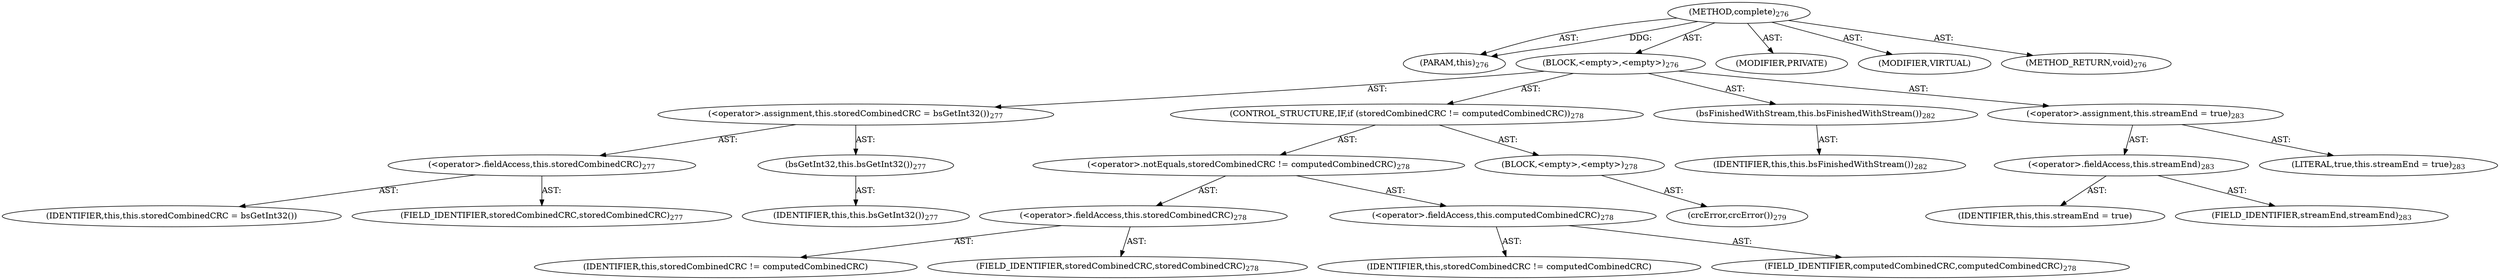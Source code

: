 digraph "complete" {  
"111669149706" [label = <(METHOD,complete)<SUB>276</SUB>> ]
"115964116995" [label = <(PARAM,this)<SUB>276</SUB>> ]
"25769803801" [label = <(BLOCK,&lt;empty&gt;,&lt;empty&gt;)<SUB>276</SUB>> ]
"30064771254" [label = <(&lt;operator&gt;.assignment,this.storedCombinedCRC = bsGetInt32())<SUB>277</SUB>> ]
"30064771255" [label = <(&lt;operator&gt;.fieldAccess,this.storedCombinedCRC)<SUB>277</SUB>> ]
"68719476891" [label = <(IDENTIFIER,this,this.storedCombinedCRC = bsGetInt32())> ]
"55834574904" [label = <(FIELD_IDENTIFIER,storedCombinedCRC,storedCombinedCRC)<SUB>277</SUB>> ]
"30064771256" [label = <(bsGetInt32,this.bsGetInt32())<SUB>277</SUB>> ]
"68719476754" [label = <(IDENTIFIER,this,this.bsGetInt32())<SUB>277</SUB>> ]
"47244640275" [label = <(CONTROL_STRUCTURE,IF,if (storedCombinedCRC != computedCombinedCRC))<SUB>278</SUB>> ]
"30064771257" [label = <(&lt;operator&gt;.notEquals,storedCombinedCRC != computedCombinedCRC)<SUB>278</SUB>> ]
"30064771258" [label = <(&lt;operator&gt;.fieldAccess,this.storedCombinedCRC)<SUB>278</SUB>> ]
"68719476892" [label = <(IDENTIFIER,this,storedCombinedCRC != computedCombinedCRC)> ]
"55834574905" [label = <(FIELD_IDENTIFIER,storedCombinedCRC,storedCombinedCRC)<SUB>278</SUB>> ]
"30064771259" [label = <(&lt;operator&gt;.fieldAccess,this.computedCombinedCRC)<SUB>278</SUB>> ]
"68719476893" [label = <(IDENTIFIER,this,storedCombinedCRC != computedCombinedCRC)> ]
"55834574906" [label = <(FIELD_IDENTIFIER,computedCombinedCRC,computedCombinedCRC)<SUB>278</SUB>> ]
"25769803802" [label = <(BLOCK,&lt;empty&gt;,&lt;empty&gt;)<SUB>278</SUB>> ]
"30064771260" [label = <(crcError,crcError())<SUB>279</SUB>> ]
"30064771261" [label = <(bsFinishedWithStream,this.bsFinishedWithStream())<SUB>282</SUB>> ]
"68719476755" [label = <(IDENTIFIER,this,this.bsFinishedWithStream())<SUB>282</SUB>> ]
"30064771262" [label = <(&lt;operator&gt;.assignment,this.streamEnd = true)<SUB>283</SUB>> ]
"30064771263" [label = <(&lt;operator&gt;.fieldAccess,this.streamEnd)<SUB>283</SUB>> ]
"68719476894" [label = <(IDENTIFIER,this,this.streamEnd = true)> ]
"55834574907" [label = <(FIELD_IDENTIFIER,streamEnd,streamEnd)<SUB>283</SUB>> ]
"90194313256" [label = <(LITERAL,true,this.streamEnd = true)<SUB>283</SUB>> ]
"133143986238" [label = <(MODIFIER,PRIVATE)> ]
"133143986239" [label = <(MODIFIER,VIRTUAL)> ]
"128849018890" [label = <(METHOD_RETURN,void)<SUB>276</SUB>> ]
  "111669149706" -> "115964116995"  [ label = "AST: "] 
  "111669149706" -> "25769803801"  [ label = "AST: "] 
  "111669149706" -> "133143986238"  [ label = "AST: "] 
  "111669149706" -> "133143986239"  [ label = "AST: "] 
  "111669149706" -> "128849018890"  [ label = "AST: "] 
  "25769803801" -> "30064771254"  [ label = "AST: "] 
  "25769803801" -> "47244640275"  [ label = "AST: "] 
  "25769803801" -> "30064771261"  [ label = "AST: "] 
  "25769803801" -> "30064771262"  [ label = "AST: "] 
  "30064771254" -> "30064771255"  [ label = "AST: "] 
  "30064771254" -> "30064771256"  [ label = "AST: "] 
  "30064771255" -> "68719476891"  [ label = "AST: "] 
  "30064771255" -> "55834574904"  [ label = "AST: "] 
  "30064771256" -> "68719476754"  [ label = "AST: "] 
  "47244640275" -> "30064771257"  [ label = "AST: "] 
  "47244640275" -> "25769803802"  [ label = "AST: "] 
  "30064771257" -> "30064771258"  [ label = "AST: "] 
  "30064771257" -> "30064771259"  [ label = "AST: "] 
  "30064771258" -> "68719476892"  [ label = "AST: "] 
  "30064771258" -> "55834574905"  [ label = "AST: "] 
  "30064771259" -> "68719476893"  [ label = "AST: "] 
  "30064771259" -> "55834574906"  [ label = "AST: "] 
  "25769803802" -> "30064771260"  [ label = "AST: "] 
  "30064771261" -> "68719476755"  [ label = "AST: "] 
  "30064771262" -> "30064771263"  [ label = "AST: "] 
  "30064771262" -> "90194313256"  [ label = "AST: "] 
  "30064771263" -> "68719476894"  [ label = "AST: "] 
  "30064771263" -> "55834574907"  [ label = "AST: "] 
  "111669149706" -> "115964116995"  [ label = "DDG: "] 
}
